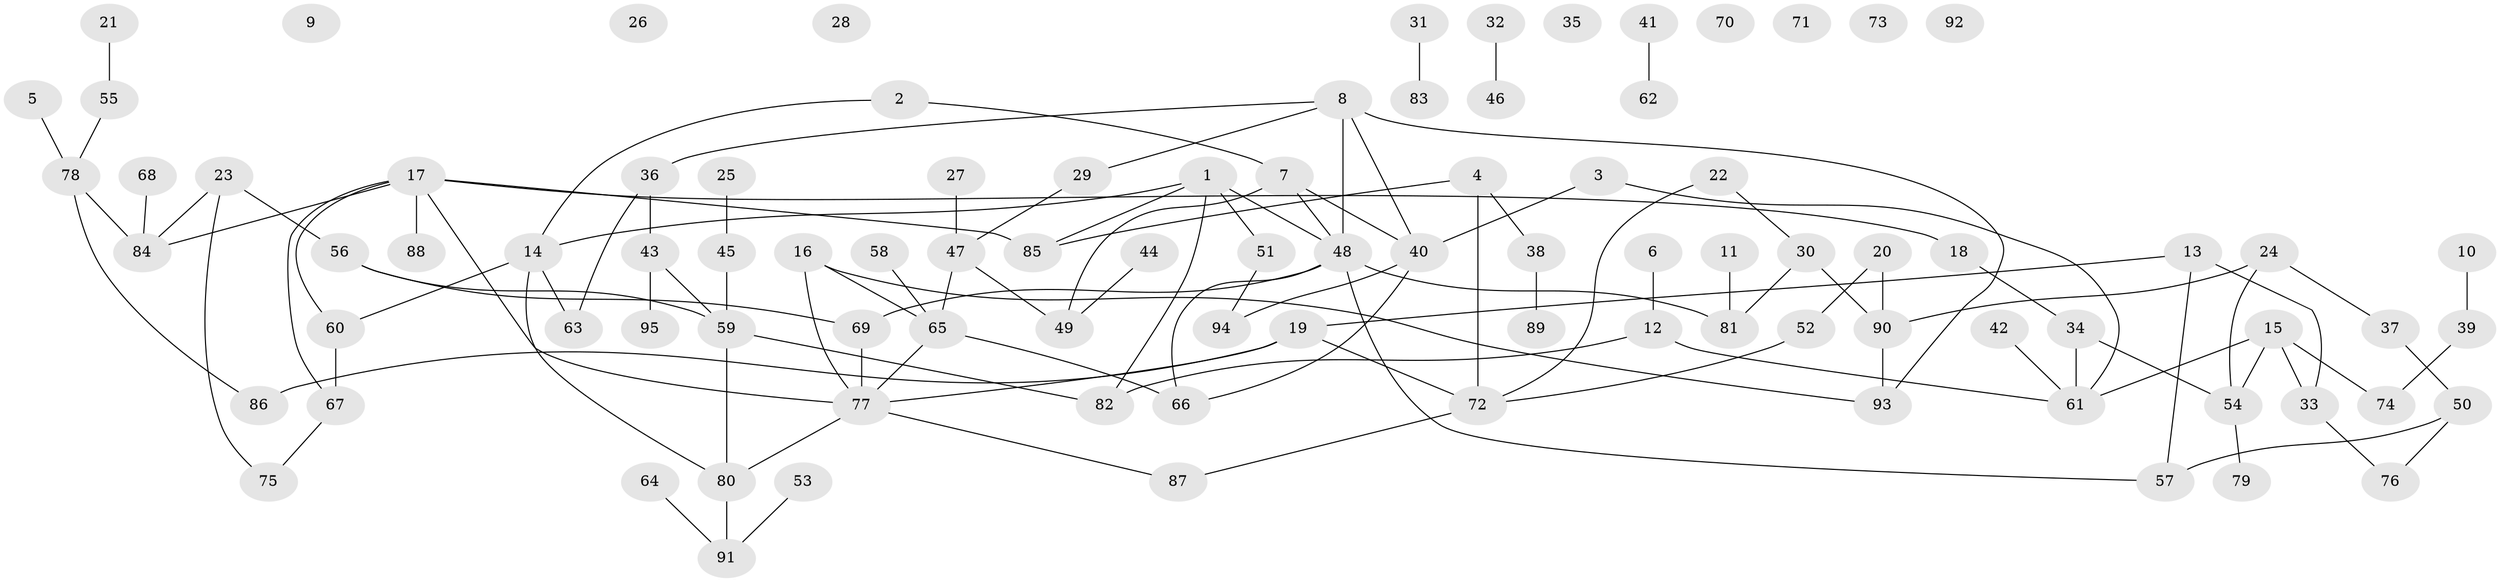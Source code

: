 // Generated by graph-tools (version 1.1) at 2025/49/03/09/25 03:49:11]
// undirected, 95 vertices, 116 edges
graph export_dot {
graph [start="1"]
  node [color=gray90,style=filled];
  1;
  2;
  3;
  4;
  5;
  6;
  7;
  8;
  9;
  10;
  11;
  12;
  13;
  14;
  15;
  16;
  17;
  18;
  19;
  20;
  21;
  22;
  23;
  24;
  25;
  26;
  27;
  28;
  29;
  30;
  31;
  32;
  33;
  34;
  35;
  36;
  37;
  38;
  39;
  40;
  41;
  42;
  43;
  44;
  45;
  46;
  47;
  48;
  49;
  50;
  51;
  52;
  53;
  54;
  55;
  56;
  57;
  58;
  59;
  60;
  61;
  62;
  63;
  64;
  65;
  66;
  67;
  68;
  69;
  70;
  71;
  72;
  73;
  74;
  75;
  76;
  77;
  78;
  79;
  80;
  81;
  82;
  83;
  84;
  85;
  86;
  87;
  88;
  89;
  90;
  91;
  92;
  93;
  94;
  95;
  1 -- 14;
  1 -- 48;
  1 -- 51;
  1 -- 82;
  1 -- 85;
  2 -- 7;
  2 -- 14;
  3 -- 40;
  3 -- 61;
  4 -- 38;
  4 -- 72;
  4 -- 85;
  5 -- 78;
  6 -- 12;
  7 -- 40;
  7 -- 48;
  7 -- 49;
  8 -- 29;
  8 -- 36;
  8 -- 40;
  8 -- 48;
  8 -- 93;
  10 -- 39;
  11 -- 81;
  12 -- 61;
  12 -- 82;
  13 -- 19;
  13 -- 33;
  13 -- 57;
  14 -- 60;
  14 -- 63;
  14 -- 80;
  15 -- 33;
  15 -- 54;
  15 -- 61;
  15 -- 74;
  16 -- 65;
  16 -- 77;
  16 -- 93;
  17 -- 18;
  17 -- 60;
  17 -- 67;
  17 -- 77;
  17 -- 84;
  17 -- 85;
  17 -- 88;
  18 -- 34;
  19 -- 72;
  19 -- 77;
  19 -- 86;
  20 -- 52;
  20 -- 90;
  21 -- 55;
  22 -- 30;
  22 -- 72;
  23 -- 56;
  23 -- 75;
  23 -- 84;
  24 -- 37;
  24 -- 54;
  24 -- 90;
  25 -- 45;
  27 -- 47;
  29 -- 47;
  30 -- 81;
  30 -- 90;
  31 -- 83;
  32 -- 46;
  33 -- 76;
  34 -- 54;
  34 -- 61;
  36 -- 43;
  36 -- 63;
  37 -- 50;
  38 -- 89;
  39 -- 74;
  40 -- 66;
  40 -- 94;
  41 -- 62;
  42 -- 61;
  43 -- 59;
  43 -- 95;
  44 -- 49;
  45 -- 59;
  47 -- 49;
  47 -- 65;
  48 -- 57;
  48 -- 66;
  48 -- 69;
  48 -- 81;
  50 -- 57;
  50 -- 76;
  51 -- 94;
  52 -- 72;
  53 -- 91;
  54 -- 79;
  55 -- 78;
  56 -- 59;
  56 -- 69;
  58 -- 65;
  59 -- 80;
  59 -- 82;
  60 -- 67;
  64 -- 91;
  65 -- 66;
  65 -- 77;
  67 -- 75;
  68 -- 84;
  69 -- 77;
  72 -- 87;
  77 -- 80;
  77 -- 87;
  78 -- 84;
  78 -- 86;
  80 -- 91;
  90 -- 93;
}
